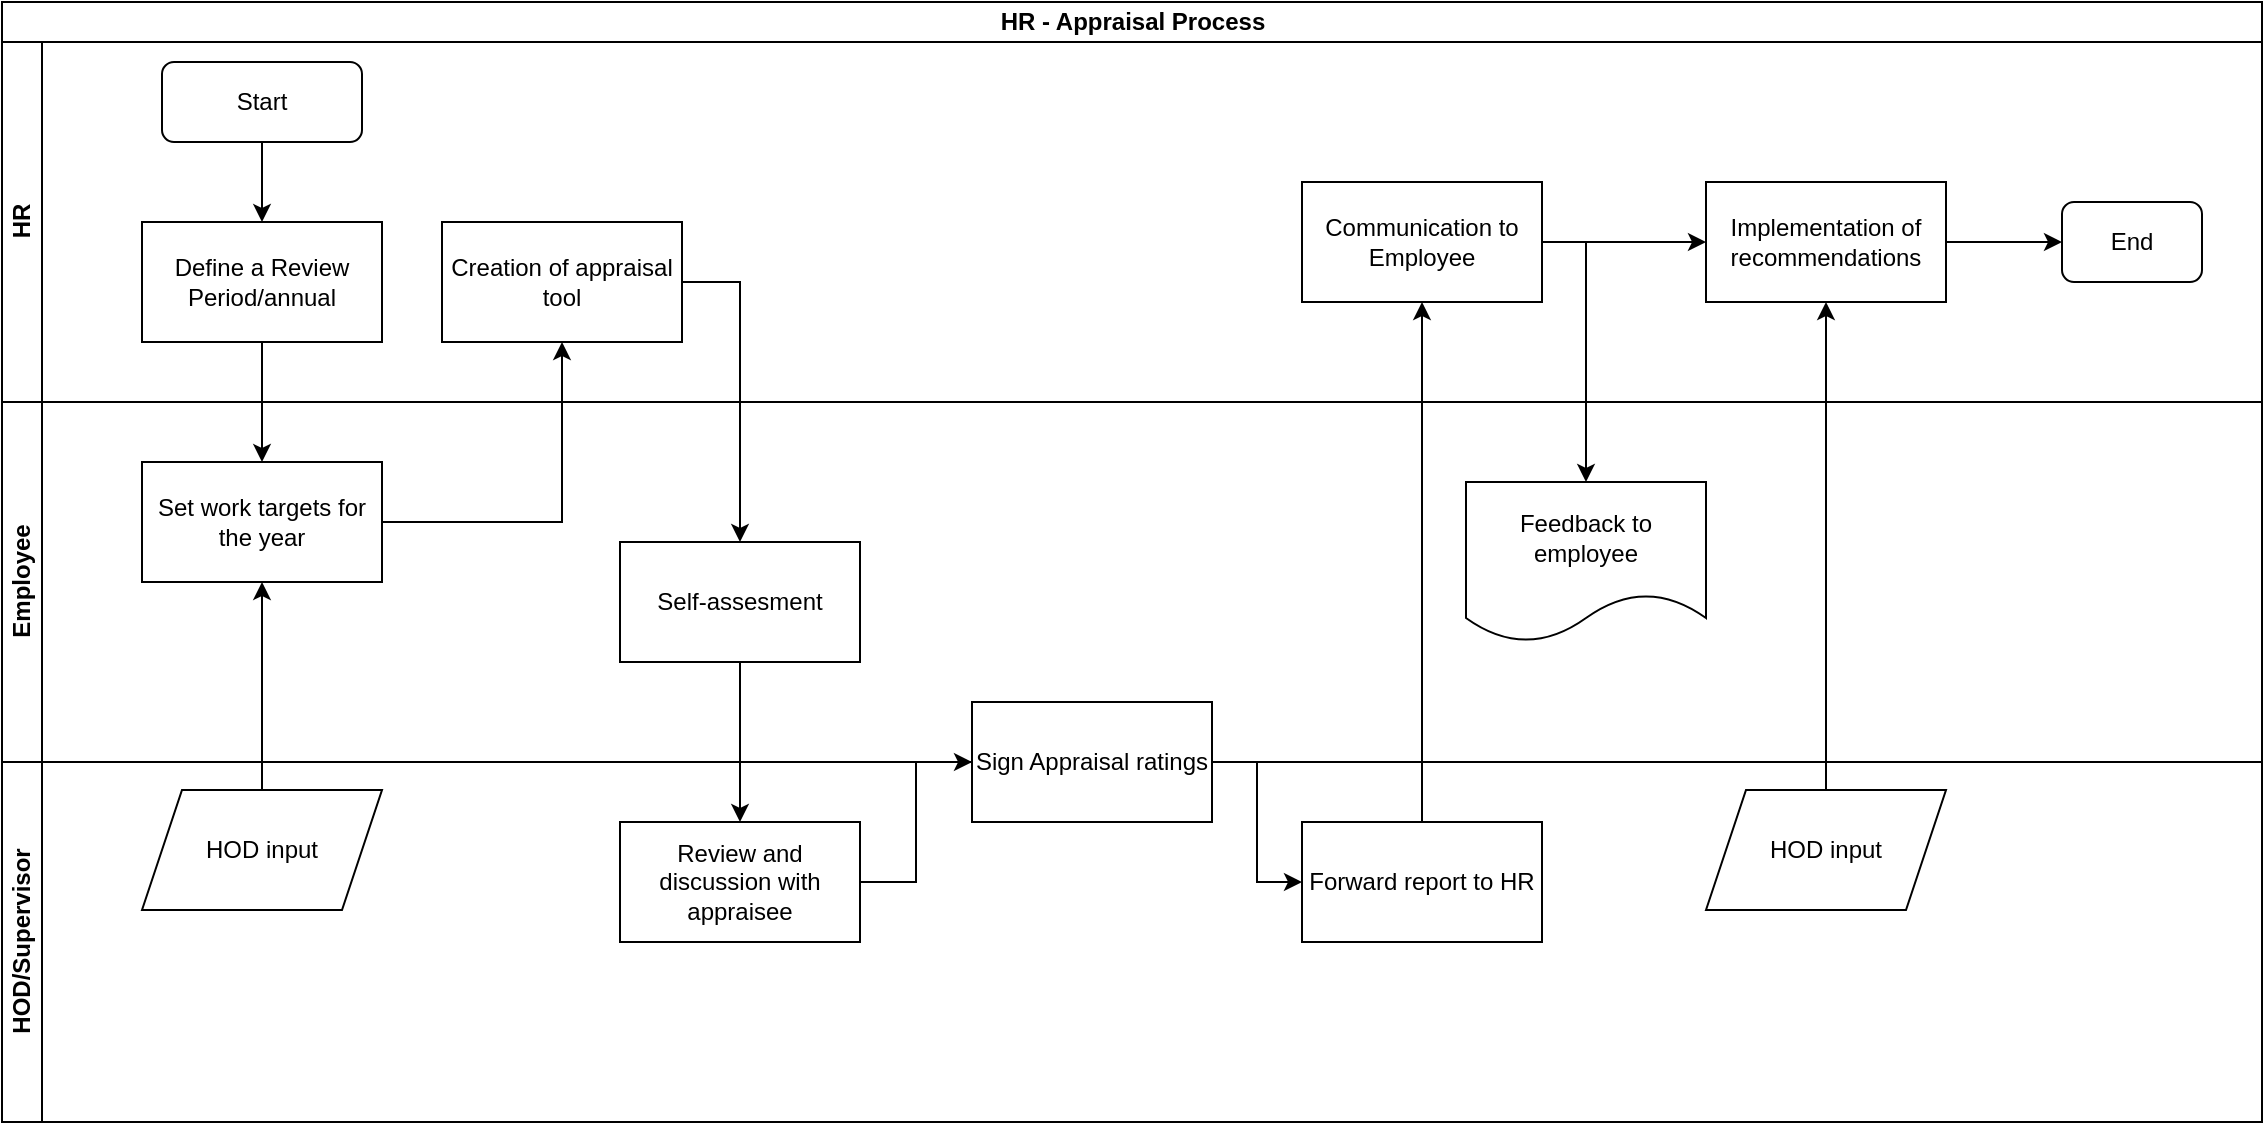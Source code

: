 <mxfile version="13.5.8" type="github">
  <diagram id="C5RBs43oDa-KdzZeNtuy" name="Page-1">
    <mxGraphModel dx="1038" dy="547" grid="1" gridSize="10" guides="1" tooltips="1" connect="1" arrows="1" fold="1" page="1" pageScale="1" pageWidth="1169" pageHeight="827" math="0" shadow="0">
      <root>
        <mxCell id="WIyWlLk6GJQsqaUBKTNV-0" />
        <mxCell id="WIyWlLk6GJQsqaUBKTNV-1" parent="WIyWlLk6GJQsqaUBKTNV-0" />
        <mxCell id="4oyoeLMCGXj9ybH9H02H-0" value="HR - Appraisal Process" style="swimlane;html=1;childLayout=stackLayout;resizeParent=1;resizeParentMax=0;horizontal=1;startSize=20;horizontalStack=0;" vertex="1" parent="WIyWlLk6GJQsqaUBKTNV-1">
          <mxGeometry x="20" y="20" width="1130" height="560" as="geometry" />
        </mxCell>
        <mxCell id="4oyoeLMCGXj9ybH9H02H-1" value="HR" style="swimlane;html=1;startSize=20;horizontal=0;" vertex="1" parent="4oyoeLMCGXj9ybH9H02H-0">
          <mxGeometry y="20" width="1130" height="180" as="geometry" />
        </mxCell>
        <mxCell id="4oyoeLMCGXj9ybH9H02H-4" value="Start" style="rounded=1;whiteSpace=wrap;html=1;" vertex="1" parent="4oyoeLMCGXj9ybH9H02H-1">
          <mxGeometry x="80" y="10" width="100" height="40" as="geometry" />
        </mxCell>
        <mxCell id="4oyoeLMCGXj9ybH9H02H-31" value="End" style="rounded=1;whiteSpace=wrap;html=1;" vertex="1" parent="4oyoeLMCGXj9ybH9H02H-1">
          <mxGeometry x="1030" y="80" width="70" height="40" as="geometry" />
        </mxCell>
        <mxCell id="4oyoeLMCGXj9ybH9H02H-22" value="Communication to Employee" style="whiteSpace=wrap;html=1;rounded=0;" vertex="1" parent="4oyoeLMCGXj9ybH9H02H-1">
          <mxGeometry x="650" y="70" width="120" height="60" as="geometry" />
        </mxCell>
        <mxCell id="4oyoeLMCGXj9ybH9H02H-7" value="Define a Review Period/annual" style="rounded=0;whiteSpace=wrap;html=1;" vertex="1" parent="4oyoeLMCGXj9ybH9H02H-1">
          <mxGeometry x="70" y="90" width="120" height="60" as="geometry" />
        </mxCell>
        <mxCell id="4oyoeLMCGXj9ybH9H02H-12" value="Creation of appraisal tool" style="whiteSpace=wrap;html=1;rounded=0;" vertex="1" parent="4oyoeLMCGXj9ybH9H02H-1">
          <mxGeometry x="220" y="90" width="120" height="60" as="geometry" />
        </mxCell>
        <mxCell id="4oyoeLMCGXj9ybH9H02H-26" value="Implementation of recommendations" style="rounded=0;whiteSpace=wrap;html=1;" vertex="1" parent="4oyoeLMCGXj9ybH9H02H-1">
          <mxGeometry x="852" y="70" width="120" height="60" as="geometry" />
        </mxCell>
        <mxCell id="4oyoeLMCGXj9ybH9H02H-27" value="" style="endArrow=classic;html=1;entryX=0;entryY=0.5;entryDx=0;entryDy=0;exitX=1;exitY=0.5;exitDx=0;exitDy=0;" edge="1" parent="4oyoeLMCGXj9ybH9H02H-1" source="4oyoeLMCGXj9ybH9H02H-22" target="4oyoeLMCGXj9ybH9H02H-26">
          <mxGeometry width="50" height="50" relative="1" as="geometry">
            <mxPoint x="752" y="100" as="sourcePoint" />
            <mxPoint x="752" y="230" as="targetPoint" />
          </mxGeometry>
        </mxCell>
        <mxCell id="4oyoeLMCGXj9ybH9H02H-2" value="Employee" style="swimlane;html=1;startSize=20;horizontal=0;" vertex="1" parent="4oyoeLMCGXj9ybH9H02H-0">
          <mxGeometry y="200" width="1130" height="180" as="geometry" />
        </mxCell>
        <mxCell id="4oyoeLMCGXj9ybH9H02H-8" value="Set work targets for the year" style="whiteSpace=wrap;html=1;rounded=0;" vertex="1" parent="4oyoeLMCGXj9ybH9H02H-2">
          <mxGeometry x="70" y="30" width="120" height="60" as="geometry" />
        </mxCell>
        <mxCell id="4oyoeLMCGXj9ybH9H02H-24" value="Feedback to employee" style="shape=document;whiteSpace=wrap;html=1;boundedLbl=1;rounded=0;" vertex="1" parent="4oyoeLMCGXj9ybH9H02H-2">
          <mxGeometry x="732" y="40" width="120" height="80" as="geometry" />
        </mxCell>
        <mxCell id="4oyoeLMCGXj9ybH9H02H-14" value="Self-assesment" style="whiteSpace=wrap;html=1;rounded=0;" vertex="1" parent="4oyoeLMCGXj9ybH9H02H-2">
          <mxGeometry x="309" y="70" width="120" height="60" as="geometry" />
        </mxCell>
        <mxCell id="4oyoeLMCGXj9ybH9H02H-3" value="HOD/Supervisor" style="swimlane;html=1;startSize=20;horizontal=0;" vertex="1" parent="4oyoeLMCGXj9ybH9H02H-0">
          <mxGeometry y="380" width="1130" height="180" as="geometry" />
        </mxCell>
        <mxCell id="4oyoeLMCGXj9ybH9H02H-10" value="HOD input" style="shape=parallelogram;perimeter=parallelogramPerimeter;whiteSpace=wrap;html=1;fixedSize=1;" vertex="1" parent="4oyoeLMCGXj9ybH9H02H-3">
          <mxGeometry x="70" y="14" width="120" height="60" as="geometry" />
        </mxCell>
        <mxCell id="4oyoeLMCGXj9ybH9H02H-28" value="HOD input" style="shape=parallelogram;perimeter=parallelogramPerimeter;whiteSpace=wrap;html=1;fixedSize=1;" vertex="1" parent="4oyoeLMCGXj9ybH9H02H-3">
          <mxGeometry x="852" y="14" width="120" height="60" as="geometry" />
        </mxCell>
        <mxCell id="4oyoeLMCGXj9ybH9H02H-20" value="Forward report to HR" style="whiteSpace=wrap;html=1;rounded=0;" vertex="1" parent="4oyoeLMCGXj9ybH9H02H-3">
          <mxGeometry x="650" y="30" width="120" height="60" as="geometry" />
        </mxCell>
        <mxCell id="4oyoeLMCGXj9ybH9H02H-16" value="Review and discussion with appraisee" style="whiteSpace=wrap;html=1;rounded=0;" vertex="1" parent="4oyoeLMCGXj9ybH9H02H-3">
          <mxGeometry x="309" y="30" width="120" height="60" as="geometry" />
        </mxCell>
        <mxCell id="4oyoeLMCGXj9ybH9H02H-19" value="" style="edgeStyle=orthogonalEdgeStyle;rounded=0;orthogonalLoop=1;jettySize=auto;html=1;" edge="1" parent="4oyoeLMCGXj9ybH9H02H-3" source="4oyoeLMCGXj9ybH9H02H-16" target="4oyoeLMCGXj9ybH9H02H-18">
          <mxGeometry relative="1" as="geometry" />
        </mxCell>
        <mxCell id="4oyoeLMCGXj9ybH9H02H-18" value="Sign Appraisal ratings" style="whiteSpace=wrap;html=1;rounded=0;" vertex="1" parent="4oyoeLMCGXj9ybH9H02H-3">
          <mxGeometry x="485" y="-30" width="120" height="60" as="geometry" />
        </mxCell>
        <mxCell id="4oyoeLMCGXj9ybH9H02H-21" value="" style="edgeStyle=orthogonalEdgeStyle;rounded=0;orthogonalLoop=1;jettySize=auto;html=1;" edge="1" parent="4oyoeLMCGXj9ybH9H02H-3" source="4oyoeLMCGXj9ybH9H02H-18" target="4oyoeLMCGXj9ybH9H02H-20">
          <mxGeometry relative="1" as="geometry" />
        </mxCell>
        <mxCell id="4oyoeLMCGXj9ybH9H02H-6" value="" style="edgeStyle=orthogonalEdgeStyle;rounded=0;orthogonalLoop=1;jettySize=auto;html=1;" edge="1" parent="4oyoeLMCGXj9ybH9H02H-0" source="4oyoeLMCGXj9ybH9H02H-4">
          <mxGeometry relative="1" as="geometry">
            <mxPoint x="130" y="110" as="targetPoint" />
          </mxGeometry>
        </mxCell>
        <mxCell id="4oyoeLMCGXj9ybH9H02H-9" value="" style="edgeStyle=orthogonalEdgeStyle;rounded=0;orthogonalLoop=1;jettySize=auto;html=1;" edge="1" parent="4oyoeLMCGXj9ybH9H02H-0" source="4oyoeLMCGXj9ybH9H02H-7" target="4oyoeLMCGXj9ybH9H02H-8">
          <mxGeometry relative="1" as="geometry" />
        </mxCell>
        <mxCell id="4oyoeLMCGXj9ybH9H02H-11" value="" style="endArrow=classic;html=1;exitX=0.5;exitY=0;exitDx=0;exitDy=0;entryX=0.5;entryY=1;entryDx=0;entryDy=0;" edge="1" parent="4oyoeLMCGXj9ybH9H02H-0" source="4oyoeLMCGXj9ybH9H02H-10" target="4oyoeLMCGXj9ybH9H02H-8">
          <mxGeometry width="50" height="50" relative="1" as="geometry">
            <mxPoint x="310" y="350" as="sourcePoint" />
            <mxPoint x="360" y="300" as="targetPoint" />
          </mxGeometry>
        </mxCell>
        <mxCell id="4oyoeLMCGXj9ybH9H02H-13" value="" style="edgeStyle=orthogonalEdgeStyle;rounded=0;orthogonalLoop=1;jettySize=auto;html=1;" edge="1" parent="4oyoeLMCGXj9ybH9H02H-0" source="4oyoeLMCGXj9ybH9H02H-8" target="4oyoeLMCGXj9ybH9H02H-12">
          <mxGeometry relative="1" as="geometry" />
        </mxCell>
        <mxCell id="4oyoeLMCGXj9ybH9H02H-15" value="" style="edgeStyle=orthogonalEdgeStyle;rounded=0;orthogonalLoop=1;jettySize=auto;html=1;exitX=1;exitY=0.5;exitDx=0;exitDy=0;" edge="1" parent="4oyoeLMCGXj9ybH9H02H-0" source="4oyoeLMCGXj9ybH9H02H-12" target="4oyoeLMCGXj9ybH9H02H-14">
          <mxGeometry relative="1" as="geometry" />
        </mxCell>
        <mxCell id="4oyoeLMCGXj9ybH9H02H-17" value="" style="edgeStyle=orthogonalEdgeStyle;rounded=0;orthogonalLoop=1;jettySize=auto;html=1;" edge="1" parent="4oyoeLMCGXj9ybH9H02H-0" source="4oyoeLMCGXj9ybH9H02H-14" target="4oyoeLMCGXj9ybH9H02H-16">
          <mxGeometry relative="1" as="geometry" />
        </mxCell>
        <mxCell id="4oyoeLMCGXj9ybH9H02H-23" value="" style="edgeStyle=orthogonalEdgeStyle;rounded=0;orthogonalLoop=1;jettySize=auto;html=1;" edge="1" parent="4oyoeLMCGXj9ybH9H02H-0" source="4oyoeLMCGXj9ybH9H02H-20" target="4oyoeLMCGXj9ybH9H02H-22">
          <mxGeometry relative="1" as="geometry" />
        </mxCell>
        <mxCell id="4oyoeLMCGXj9ybH9H02H-25" value="" style="edgeStyle=orthogonalEdgeStyle;rounded=0;orthogonalLoop=1;jettySize=auto;html=1;" edge="1" parent="4oyoeLMCGXj9ybH9H02H-0" target="4oyoeLMCGXj9ybH9H02H-24">
          <mxGeometry relative="1" as="geometry">
            <mxPoint x="770" y="120" as="sourcePoint" />
            <Array as="points">
              <mxPoint x="792" y="120" />
            </Array>
          </mxGeometry>
        </mxCell>
        <mxCell id="4oyoeLMCGXj9ybH9H02H-30" value="" style="edgeStyle=orthogonalEdgeStyle;rounded=0;orthogonalLoop=1;jettySize=auto;html=1;entryX=0.5;entryY=1;entryDx=0;entryDy=0;" edge="1" parent="4oyoeLMCGXj9ybH9H02H-0" source="4oyoeLMCGXj9ybH9H02H-28" target="4oyoeLMCGXj9ybH9H02H-26">
          <mxGeometry relative="1" as="geometry">
            <mxPoint x="922" y="314" as="targetPoint" />
          </mxGeometry>
        </mxCell>
        <mxCell id="4oyoeLMCGXj9ybH9H02H-33" value="" style="edgeStyle=orthogonalEdgeStyle;rounded=0;orthogonalLoop=1;jettySize=auto;html=1;" edge="1" parent="WIyWlLk6GJQsqaUBKTNV-1" source="4oyoeLMCGXj9ybH9H02H-26">
          <mxGeometry relative="1" as="geometry">
            <mxPoint x="1050" y="140" as="targetPoint" />
          </mxGeometry>
        </mxCell>
      </root>
    </mxGraphModel>
  </diagram>
</mxfile>
